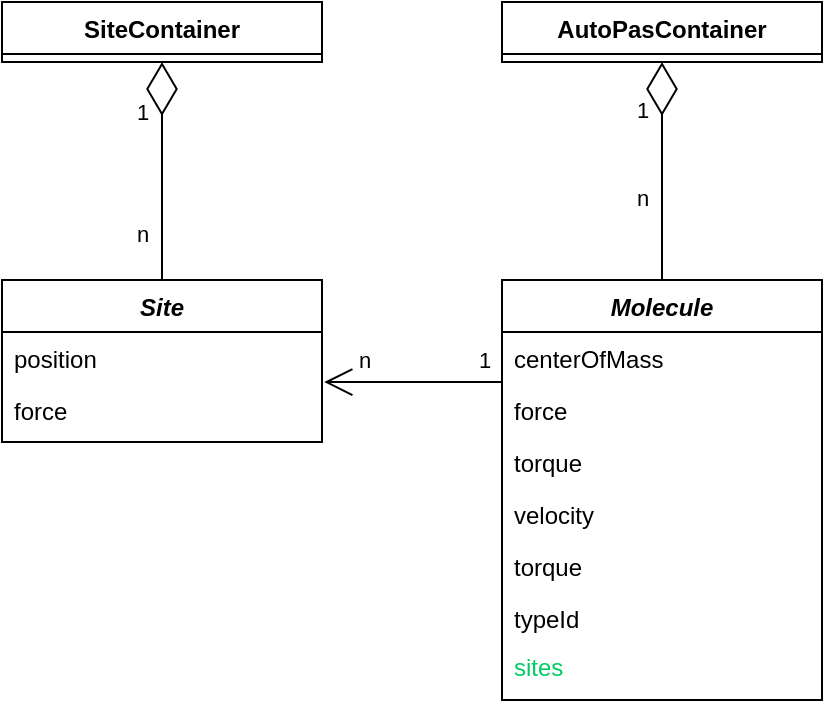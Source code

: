 <mxfile version="23.0.2" type="github">
  <diagram id="C5RBs43oDa-KdzZeNtuy" name="Page-1">
    <mxGraphModel dx="1364" dy="766" grid="1" gridSize="10" guides="1" tooltips="1" connect="1" arrows="1" fold="1" page="1" pageScale="1" pageWidth="827" pageHeight="1169" math="0" shadow="0">
      <root>
        <mxCell id="WIyWlLk6GJQsqaUBKTNV-0" />
        <mxCell id="WIyWlLk6GJQsqaUBKTNV-1" parent="WIyWlLk6GJQsqaUBKTNV-0" />
        <mxCell id="pSGwMiGXPl1eBdHpLtPB-0" value="Site" style="swimlane;fontStyle=3;align=center;verticalAlign=top;childLayout=stackLayout;horizontal=1;startSize=26;horizontalStack=0;resizeParent=1;resizeLast=0;collapsible=1;marginBottom=0;rounded=0;shadow=0;strokeWidth=1;" parent="WIyWlLk6GJQsqaUBKTNV-1" vertex="1">
          <mxGeometry x="190" y="299" width="160" height="81" as="geometry">
            <mxRectangle x="230" y="140" width="160" height="26" as="alternateBounds" />
          </mxGeometry>
        </mxCell>
        <mxCell id="pSGwMiGXPl1eBdHpLtPB-1" value="position" style="text;align=left;verticalAlign=top;spacingLeft=4;spacingRight=4;overflow=hidden;rotatable=0;points=[[0,0.5],[1,0.5]];portConstraint=eastwest;" parent="pSGwMiGXPl1eBdHpLtPB-0" vertex="1">
          <mxGeometry y="26" width="160" height="26" as="geometry" />
        </mxCell>
        <mxCell id="pSGwMiGXPl1eBdHpLtPB-2" value="force" style="text;align=left;verticalAlign=top;spacingLeft=4;spacingRight=4;overflow=hidden;rotatable=0;points=[[0,0.5],[1,0.5]];portConstraint=eastwest;rounded=0;shadow=0;html=0;" parent="pSGwMiGXPl1eBdHpLtPB-0" vertex="1">
          <mxGeometry y="52" width="160" height="26" as="geometry" />
        </mxCell>
        <mxCell id="pSGwMiGXPl1eBdHpLtPB-5" value="AutoPasContainer" style="swimlane;fontStyle=1;align=center;verticalAlign=top;childLayout=stackLayout;horizontal=1;startSize=26;horizontalStack=0;resizeParent=1;resizeLast=0;collapsible=1;marginBottom=0;rounded=0;shadow=0;strokeWidth=1;" parent="WIyWlLk6GJQsqaUBKTNV-1" vertex="1">
          <mxGeometry x="440" y="160" width="160" height="30" as="geometry">
            <mxRectangle x="550" y="140" width="160" height="26" as="alternateBounds" />
          </mxGeometry>
        </mxCell>
        <mxCell id="pSGwMiGXPl1eBdHpLtPB-6" value="" style="endArrow=diamondThin;endFill=0;endSize=24;html=1;rounded=0;entryX=0.5;entryY=1;entryDx=0;entryDy=0;exitX=0.5;exitY=0;exitDx=0;exitDy=0;" parent="WIyWlLk6GJQsqaUBKTNV-1" source="pSGwMiGXPl1eBdHpLtPB-9" target="pSGwMiGXPl1eBdHpLtPB-5" edge="1">
          <mxGeometry width="160" relative="1" as="geometry">
            <mxPoint x="260" y="400" as="sourcePoint" />
            <mxPoint x="420" y="400" as="targetPoint" />
          </mxGeometry>
        </mxCell>
        <mxCell id="pSGwMiGXPl1eBdHpLtPB-7" value="n" style="edgeLabel;html=1;align=center;verticalAlign=middle;resizable=0;points=[];" parent="pSGwMiGXPl1eBdHpLtPB-6" vertex="1" connectable="0">
          <mxGeometry x="0.143" y="-1" relative="1" as="geometry">
            <mxPoint x="-11" y="21" as="offset" />
          </mxGeometry>
        </mxCell>
        <mxCell id="pSGwMiGXPl1eBdHpLtPB-8" value="1" style="edgeLabel;html=1;align=center;verticalAlign=middle;resizable=0;points=[];" parent="pSGwMiGXPl1eBdHpLtPB-6" vertex="1" connectable="0">
          <mxGeometry x="0.559" y="1" relative="1" as="geometry">
            <mxPoint x="-9" as="offset" />
          </mxGeometry>
        </mxCell>
        <mxCell id="pSGwMiGXPl1eBdHpLtPB-9" value="Molecule" style="swimlane;fontStyle=3;align=center;verticalAlign=top;childLayout=stackLayout;horizontal=1;startSize=26;horizontalStack=0;resizeParent=1;resizeLast=0;collapsible=1;marginBottom=0;rounded=0;shadow=0;strokeWidth=1;" parent="WIyWlLk6GJQsqaUBKTNV-1" vertex="1">
          <mxGeometry x="440" y="299" width="160" height="210" as="geometry">
            <mxRectangle x="230" y="140" width="160" height="26" as="alternateBounds" />
          </mxGeometry>
        </mxCell>
        <mxCell id="pSGwMiGXPl1eBdHpLtPB-10" value="centerOfMass" style="text;align=left;verticalAlign=top;spacingLeft=4;spacingRight=4;overflow=hidden;rotatable=0;points=[[0,0.5],[1,0.5]];portConstraint=eastwest;" parent="pSGwMiGXPl1eBdHpLtPB-9" vertex="1">
          <mxGeometry y="26" width="160" height="26" as="geometry" />
        </mxCell>
        <mxCell id="pSGwMiGXPl1eBdHpLtPB-11" value="force" style="text;align=left;verticalAlign=top;spacingLeft=4;spacingRight=4;overflow=hidden;rotatable=0;points=[[0,0.5],[1,0.5]];portConstraint=eastwest;rounded=0;shadow=0;html=0;" parent="pSGwMiGXPl1eBdHpLtPB-9" vertex="1">
          <mxGeometry y="52" width="160" height="26" as="geometry" />
        </mxCell>
        <mxCell id="pSGwMiGXPl1eBdHpLtPB-12" value="torque" style="text;align=left;verticalAlign=top;spacingLeft=4;spacingRight=4;overflow=hidden;rotatable=0;points=[[0,0.5],[1,0.5]];portConstraint=eastwest;rounded=0;shadow=0;html=0;" parent="pSGwMiGXPl1eBdHpLtPB-9" vertex="1">
          <mxGeometry y="78" width="160" height="26" as="geometry" />
        </mxCell>
        <mxCell id="pSGwMiGXPl1eBdHpLtPB-13" value="velocity" style="text;align=left;verticalAlign=top;spacingLeft=4;spacingRight=4;overflow=hidden;rotatable=0;points=[[0,0.5],[1,0.5]];portConstraint=eastwest;rounded=0;shadow=0;html=0;" parent="pSGwMiGXPl1eBdHpLtPB-9" vertex="1">
          <mxGeometry y="104" width="160" height="26" as="geometry" />
        </mxCell>
        <mxCell id="pSGwMiGXPl1eBdHpLtPB-14" value="torque" style="text;align=left;verticalAlign=top;spacingLeft=4;spacingRight=4;overflow=hidden;rotatable=0;points=[[0,0.5],[1,0.5]];portConstraint=eastwest;rounded=0;shadow=0;html=0;" parent="pSGwMiGXPl1eBdHpLtPB-9" vertex="1">
          <mxGeometry y="130" width="160" height="26" as="geometry" />
        </mxCell>
        <mxCell id="pSGwMiGXPl1eBdHpLtPB-15" value="typeId" style="text;align=left;verticalAlign=top;spacingLeft=4;spacingRight=4;overflow=hidden;rotatable=0;points=[[0,0.5],[1,0.5]];portConstraint=eastwest;rounded=0;shadow=0;html=0;" parent="pSGwMiGXPl1eBdHpLtPB-9" vertex="1">
          <mxGeometry y="156" width="160" height="24" as="geometry" />
        </mxCell>
        <mxCell id="7Cn8dV56BbFQu1_CB5hs-3" value="sites" style="text;align=left;verticalAlign=top;spacingLeft=4;spacingRight=4;overflow=hidden;rotatable=0;points=[[0,0.5],[1,0.5]];portConstraint=eastwest;fontColor=#00CC66;" vertex="1" parent="pSGwMiGXPl1eBdHpLtPB-9">
          <mxGeometry y="180" width="160" height="26" as="geometry" />
        </mxCell>
        <mxCell id="pSGwMiGXPl1eBdHpLtPB-16" value="SiteContainer" style="swimlane;fontStyle=1;align=center;verticalAlign=top;childLayout=stackLayout;horizontal=1;startSize=26;horizontalStack=0;resizeParent=1;resizeParentMax=0;resizeLast=0;collapsible=1;marginBottom=0;whiteSpace=wrap;html=1;" parent="WIyWlLk6GJQsqaUBKTNV-1" vertex="1">
          <mxGeometry x="190" y="160" width="160" height="30" as="geometry" />
        </mxCell>
        <mxCell id="pSGwMiGXPl1eBdHpLtPB-17" value="" style="endArrow=diamondThin;endFill=0;endSize=24;html=1;rounded=0;exitX=0.5;exitY=0;exitDx=0;exitDy=0;entryX=0.5;entryY=1;entryDx=0;entryDy=0;" parent="WIyWlLk6GJQsqaUBKTNV-1" source="pSGwMiGXPl1eBdHpLtPB-0" target="pSGwMiGXPl1eBdHpLtPB-16" edge="1">
          <mxGeometry width="160" relative="1" as="geometry">
            <mxPoint x="300" y="270" as="sourcePoint" />
            <mxPoint x="260" y="190" as="targetPoint" />
          </mxGeometry>
        </mxCell>
        <mxCell id="pSGwMiGXPl1eBdHpLtPB-18" value="1" style="edgeLabel;html=1;align=center;verticalAlign=middle;resizable=0;points=[];" parent="pSGwMiGXPl1eBdHpLtPB-17" vertex="1" connectable="0">
          <mxGeometry x="0.543" relative="1" as="geometry">
            <mxPoint x="-10" as="offset" />
          </mxGeometry>
        </mxCell>
        <mxCell id="pSGwMiGXPl1eBdHpLtPB-19" value="n" style="edgeLabel;html=1;align=center;verticalAlign=middle;resizable=0;points=[];" parent="pSGwMiGXPl1eBdHpLtPB-17" vertex="1" connectable="0">
          <mxGeometry x="-0.581" y="-1" relative="1" as="geometry">
            <mxPoint x="-11" as="offset" />
          </mxGeometry>
        </mxCell>
        <mxCell id="pSGwMiGXPl1eBdHpLtPB-20" value="" style="endArrow=open;endFill=1;endSize=12;html=1;rounded=0;exitX=0.004;exitY=0.784;exitDx=0;exitDy=0;entryX=1.007;entryY=0.962;entryDx=0;entryDy=0;exitPerimeter=0;entryPerimeter=0;" parent="WIyWlLk6GJQsqaUBKTNV-1" target="pSGwMiGXPl1eBdHpLtPB-1" edge="1">
          <mxGeometry width="160" relative="1" as="geometry">
            <mxPoint x="440" y="350.004" as="sourcePoint" />
            <mxPoint x="348.56" y="352.37" as="targetPoint" />
          </mxGeometry>
        </mxCell>
        <mxCell id="pSGwMiGXPl1eBdHpLtPB-21" value="1" style="edgeLabel;html=1;align=center;verticalAlign=middle;resizable=0;points=[];" parent="pSGwMiGXPl1eBdHpLtPB-20" vertex="1" connectable="0">
          <mxGeometry x="0.156" y="1" relative="1" as="geometry">
            <mxPoint x="42" y="-12" as="offset" />
          </mxGeometry>
        </mxCell>
        <mxCell id="pSGwMiGXPl1eBdHpLtPB-22" value="n" style="edgeLabel;html=1;align=center;verticalAlign=middle;resizable=0;points=[];" parent="pSGwMiGXPl1eBdHpLtPB-20" vertex="1" connectable="0">
          <mxGeometry x="0.43" y="-2" relative="1" as="geometry">
            <mxPoint x="-6" y="-9" as="offset" />
          </mxGeometry>
        </mxCell>
      </root>
    </mxGraphModel>
  </diagram>
</mxfile>
